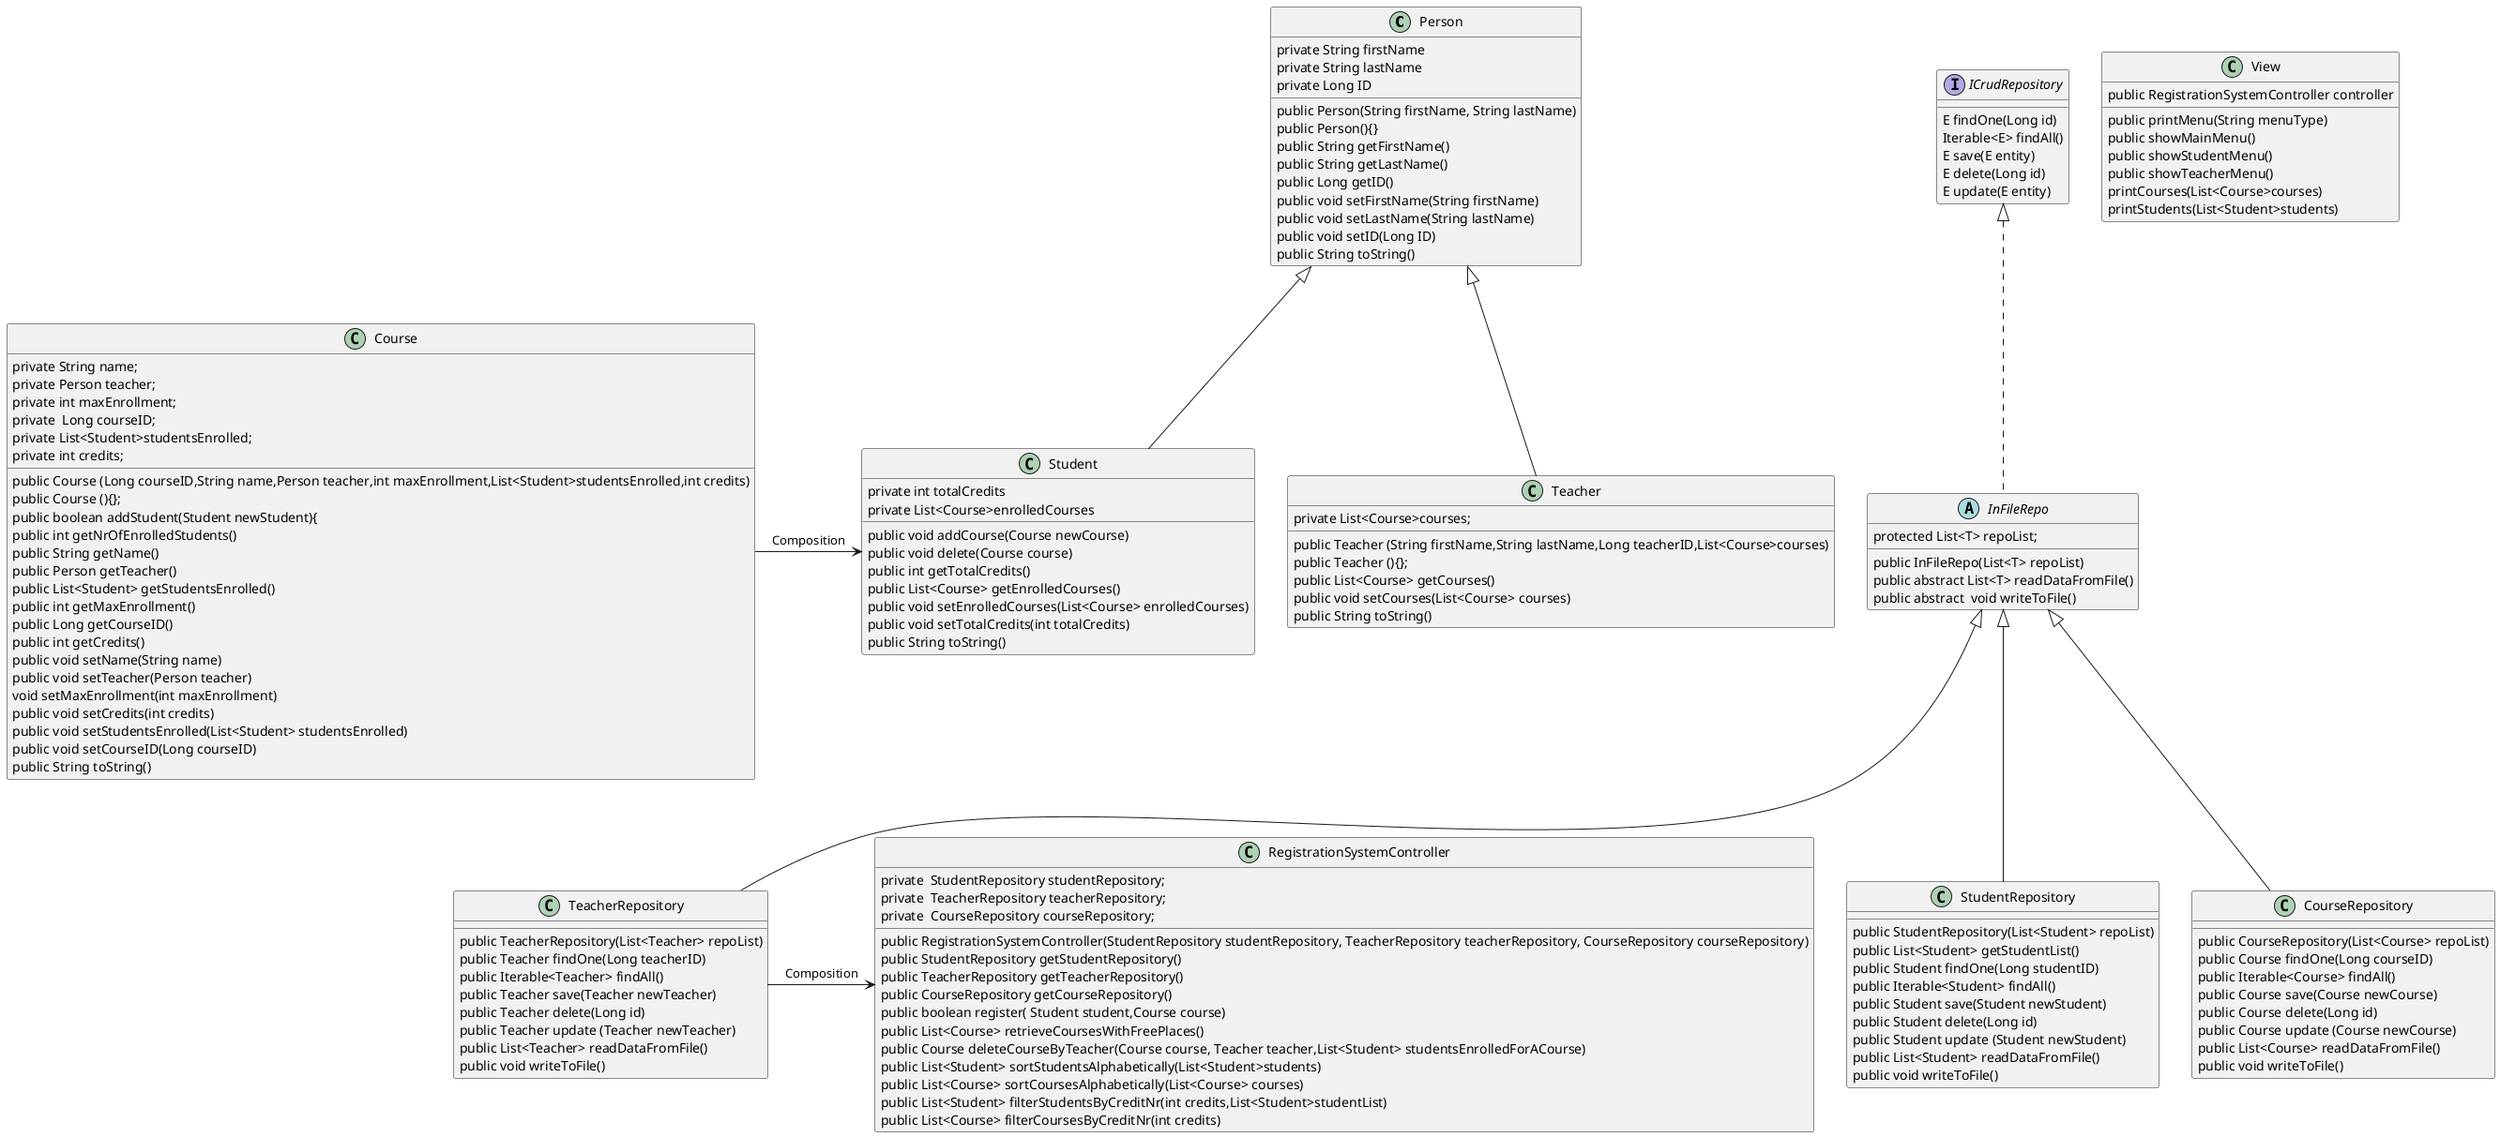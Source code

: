 @startuml
 class Person {
    private String firstName
    private String lastName
    private Long ID

    public Person(String firstName, String lastName)
    public Person(){}
    public String getFirstName()
    public String getLastName()
    public Long getID()
    public void setFirstName(String firstName)
    public void setLastName(String lastName)
    public void setID(Long ID)
    public String toString()
}

class Student extends Person{
 private int totalCredits
 private List<Course>enrolledCourses

 public void addCourse(Course newCourse)
 public void delete(Course course)
 public int getTotalCredits()
 public List<Course> getEnrolledCourses()
 public void setEnrolledCourses(List<Course> enrolledCourses)
 public void setTotalCredits(int totalCredits)
 public String toString()

}

 class Teacher extends Person {
    private List<Course>courses;
    public Teacher (String firstName,String lastName,Long teacherID,List<Course>courses)
    public Teacher (){};
    public List<Course> getCourses()
    public void setCourses(List<Course> courses)
    public String toString()

}


 class Course {
    private String name;
    private Person teacher;
    private int maxEnrollment;
    private  Long courseID;
    private List<Student>studentsEnrolled;
    private int credits;

    public Course (Long courseID,String name,Person teacher,int maxEnrollment,List<Student>studentsEnrolled,int credits)
    public Course (){};
    public boolean addStudent(Student newStudent){
    public int getNrOfEnrolledStudents()
    public String getName()
    public Person getTeacher()
    public List<Student> getStudentsEnrolled()
    public int getMaxEnrollment()
    public Long getCourseID()
    public int getCredits()
    public void setName(String name)
    public void setTeacher(Person teacher)
    void setMaxEnrollment(int maxEnrollment)
    public void setCredits(int credits)
    public void setStudentsEnrolled(List<Student> studentsEnrolled)
    public void setCourseID(Long courseID)
    public String toString()

}

interface ICrudRepository {


    E findOne(Long id)
    Iterable<E> findAll()
    E save(E entity)
    E delete(Long id)
    E update(E entity)

}


 abstract class InFileRepo implements ICrudRepository {
    protected List<T> repoList;

    public InFileRepo(List<T> repoList)
    public abstract List<T> readDataFromFile()
    public abstract  void writeToFile()
}


class StudentRepository extends InFileRepo {


    public StudentRepository(List<Student> repoList)
    public List<Student> getStudentList()
    public Student findOne(Long studentID)
    public Iterable<Student> findAll()
    public Student save(Student newStudent)
    public Student delete(Long id)
    public Student update (Student newStudent)
    public List<Student> readDataFromFile()
    public void writeToFile()

}

class TeacherRepository extends InFileRepo {


    public TeacherRepository(List<Teacher> repoList)
    public Teacher findOne(Long teacherID)
    public Iterable<Teacher> findAll()
    public Teacher save(Teacher newTeacher)
    public Teacher delete(Long id)
    public Teacher update (Teacher newTeacher)
    public List<Teacher> readDataFromFile()
    public void writeToFile()

}

class CourseRepository extends InFileRepo {


    public CourseRepository(List<Course> repoList)
    public Course findOne(Long courseID)
    public Iterable<Course> findAll()
    public Course save(Course newCourse)
    public Course delete(Long id)
    public Course update (Course newCourse)
    public List<Course> readDataFromFile()
    public void writeToFile()

}
class RegistrationSystemController
{
    private  StudentRepository studentRepository;
    private  TeacherRepository teacherRepository;
    private  CourseRepository courseRepository;

    public RegistrationSystemController(StudentRepository studentRepository, TeacherRepository teacherRepository, CourseRepository courseRepository)


    public StudentRepository getStudentRepository()
    public TeacherRepository getTeacherRepository()
    public CourseRepository getCourseRepository()
    public boolean register( Student student,Course course)
    public List<Course> retrieveCoursesWithFreePlaces()
    public Course deleteCourseByTeacher(Course course, Teacher teacher,List<Student> studentsEnrolledForACourse)
    public List<Student> sortStudentsAlphabetically(List<Student>students)
    public List<Course> sortCoursesAlphabetically(List<Course> courses)
    public List<Student> filterStudentsByCreditNr(int credits,List<Student>studentList)
    public List<Course> filterCoursesByCreditNr(int credits)

}
class View{
public RegistrationSystemController controller

public printMenu(String menuType)
public showMainMenu()
public showStudentMenu()
public showTeacherMenu()
printCourses(List<Course>courses)
printStudents(List<Student>students)
}
Course->Student:Composition


TeacherRepository -> RegistrationSystemController : Composition

@enduml